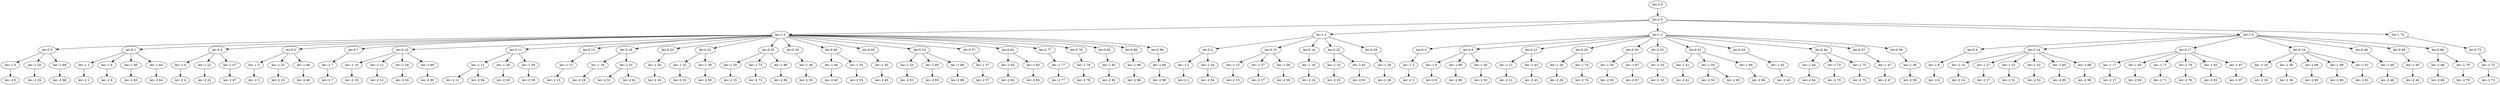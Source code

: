 digraph {
"lev:3 0"->"lev:2 0"
"lev:2 0"->"lev:1 0"
"lev:2 0"->"lev:1 2"
"lev:2 0"->"lev:1 3"
"lev:2 0"->"lev:1 6"
"lev:2 0"->"lev:1 72"
"lev:1 0"->"lev:0 0"
"lev:1 0"->"lev:0 1"
"lev:1 0"->"lev:0 4"
"lev:1 0"->"lev:0 5"
"lev:1 0"->"lev:0 7"
"lev:1 0"->"lev:0 10"
"lev:1 0"->"lev:0 11"
"lev:1 0"->"lev:0 13"
"lev:1 0"->"lev:0 18"
"lev:1 0"->"lev:0 20"
"lev:1 0"->"lev:0 32"
"lev:1 0"->"lev:0 35"
"lev:1 0"->"lev:0 36"
"lev:1 0"->"lev:0 40"
"lev:1 0"->"lev:0 45"
"lev:1 0"->"lev:0 53"
"lev:1 0"->"lev:0 57"
"lev:1 0"->"lev:0 62"
"lev:1 0"->"lev:0 77"
"lev:1 0"->"lev:0 78"
"lev:1 0"->"lev:0 82"
"lev:1 0"->"lev:0 96"
"lev:1 0"->"lev:0 99"
"lev:1 2"->"lev:0 2"
"lev:1 2"->"lev:0 15"
"lev:1 2"->"lev:0 16"
"lev:1 2"->"lev:0 25"
"lev:1 2"->"lev:0 28"
"lev:1 3"->"lev:0 3"
"lev:1 3"->"lev:0 8"
"lev:1 3"->"lev:0 21"
"lev:1 3"->"lev:0 26"
"lev:1 3"->"lev:0 30"
"lev:1 3"->"lev:0 33"
"lev:1 3"->"lev:0 41"
"lev:1 3"->"lev:0 42"
"lev:1 3"->"lev:0 44"
"lev:1 3"->"lev:0 47"
"lev:1 3"->"lev:0 58"
"lev:1 6"->"lev:0 6"
"lev:1 6"->"lev:0 14"
"lev:1 6"->"lev:0 17"
"lev:1 6"->"lev:0 19"
"lev:1 6"->"lev:0 48"
"lev:1 6"->"lev:0 49"
"lev:1 6"->"lev:0 66"
"lev:1 72"->"lev:0 72"
"lev:0 0"->"lev:-1 0"
"lev:0 0"->"lev:-1 24"
"lev:0 0"->"lev:-1 68"
"lev:0 1"->"lev:-1 1"
"lev:0 1"->"lev:-1 9"
"lev:0 1"->"lev:-1 60"
"lev:0 1"->"lev:-1 64"
"lev:0 4"->"lev:-1 4"
"lev:0 4"->"lev:-1 22"
"lev:0 4"->"lev:-1 67"
"lev:0 5"->"lev:-1 5"
"lev:0 5"->"lev:-1 23"
"lev:0 5"->"lev:-1 46"
"lev:0 7"->"lev:-1 7"
"lev:0 10"->"lev:-1 10"
"lev:0 10"->"lev:-1 12"
"lev:0 10"->"lev:-1 34"
"lev:0 10"->"lev:-1 90"
"lev:0 11"->"lev:-1 11"
"lev:0 11"->"lev:-1 29"
"lev:0 11"->"lev:-1 59"
"lev:0 13"->"lev:-1 13"
"lev:0 18"->"lev:-1 18"
"lev:0 18"->"lev:-1 51"
"lev:0 20"->"lev:-1 20"
"lev:0 32"->"lev:-1 32"
"lev:0 32"->"lev:-1 39"
"lev:0 35"->"lev:-1 35"
"lev:0 35"->"lev:-1 73"
"lev:0 35"->"lev:-1 86"
"lev:0 36"->"lev:-1 36"
"lev:0 40"->"lev:-1 40"
"lev:0 40"->"lev:-1 55"
"lev:0 45"->"lev:-1 45"
"lev:0 53"->"lev:-1 53"
"lev:0 53"->"lev:-1 85"
"lev:0 53"->"lev:-1 88"
"lev:0 57"->"lev:-1 57"
"lev:0 62"->"lev:-1 62"
"lev:0 62"->"lev:-1 83"
"lev:0 77"->"lev:-1 77"
"lev:0 78"->"lev:-1 78"
"lev:0 82"->"lev:-1 82"
"lev:0 96"->"lev:-1 96"
"lev:0 99"->"lev:-1 99"
"lev:0 2"->"lev:-1 2"
"lev:0 2"->"lev:-1 54"
"lev:0 15"->"lev:-1 15"
"lev:0 15"->"lev:-1 37"
"lev:0 15"->"lev:-1 56"
"lev:0 16"->"lev:-1 16"
"lev:0 25"->"lev:-1 25"
"lev:0 25"->"lev:-1 81"
"lev:0 28"->"lev:-1 28"
"lev:0 3"->"lev:-1 3"
"lev:0 8"->"lev:-1 8"
"lev:0 8"->"lev:-1 80"
"lev:0 8"->"lev:-1 92"
"lev:0 21"->"lev:-1 21"
"lev:0 21"->"lev:-1 43"
"lev:0 26"->"lev:-1 26"
"lev:0 26"->"lev:-1 74"
"lev:0 30"->"lev:-1 30"
"lev:0 30"->"lev:-1 87"
"lev:0 33"->"lev:-1 33"
"lev:0 41"->"lev:-1 41"
"lev:0 41"->"lev:-1 50"
"lev:0 41"->"lev:-1 84"
"lev:0 42"->"lev:-1 42"
"lev:0 44"->"lev:-1 44"
"lev:0 44"->"lev:-1 70"
"lev:0 44"->"lev:-1 75"
"lev:0 47"->"lev:-1 47"
"lev:0 58"->"lev:-1 58"
"lev:0 6"->"lev:-1 6"
"lev:0 14"->"lev:-1 14"
"lev:0 14"->"lev:-1 27"
"lev:0 14"->"lev:-1 31"
"lev:0 14"->"lev:-1 52"
"lev:0 14"->"lev:-1 95"
"lev:0 14"->"lev:-1 98"
"lev:0 17"->"lev:-1 17"
"lev:0 17"->"lev:-1 65"
"lev:0 17"->"lev:-1 71"
"lev:0 17"->"lev:-1 76"
"lev:0 17"->"lev:-1 93"
"lev:0 17"->"lev:-1 97"
"lev:0 19"->"lev:-1 19"
"lev:0 19"->"lev:-1 38"
"lev:0 19"->"lev:-1 69"
"lev:0 19"->"lev:-1 89"
"lev:0 19"->"lev:-1 91"
"lev:0 48"->"lev:-1 48"
"lev:0 49"->"lev:-1 49"
"lev:0 66"->"lev:-1 66"
"lev:0 66"->"lev:-1 79"
"lev:0 72"->"lev:-1 72"
"lev:-1 0"->"lev:-2 0"
"lev:-1 24"->"lev:-2 24"
"lev:-1 68"->"lev:-2 68"
"lev:-1 1"->"lev:-2 1"
"lev:-1 9"->"lev:-2 9"
"lev:-1 60"->"lev:-2 60"
"lev:-1 64"->"lev:-2 64"
"lev:-1 4"->"lev:-2 4"
"lev:-1 22"->"lev:-2 22"
"lev:-1 67"->"lev:-2 67"
"lev:-1 5"->"lev:-2 5"
"lev:-1 23"->"lev:-2 23"
"lev:-1 46"->"lev:-2 46"
"lev:-1 7"->"lev:-2 7"
"lev:-1 10"->"lev:-2 10"
"lev:-1 12"->"lev:-2 12"
"lev:-1 34"->"lev:-2 34"
"lev:-1 90"->"lev:-2 90"
"lev:-1 11"->"lev:-2 11"
"lev:-1 11"->"lev:-2 94"
"lev:-1 29"->"lev:-2 29"
"lev:-1 59"->"lev:-2 59"
"lev:-1 13"->"lev:-2 13"
"lev:-1 18"->"lev:-2 18"
"lev:-1 51"->"lev:-2 51"
"lev:-1 51"->"lev:-2 61"
"lev:-1 20"->"lev:-2 20"
"lev:-1 32"->"lev:-2 32"
"lev:-1 39"->"lev:-2 39"
"lev:-1 35"->"lev:-2 35"
"lev:-1 73"->"lev:-2 73"
"lev:-1 86"->"lev:-2 86"
"lev:-1 36"->"lev:-2 36"
"lev:-1 40"->"lev:-2 40"
"lev:-1 55"->"lev:-2 55"
"lev:-1 45"->"lev:-2 45"
"lev:-1 53"->"lev:-2 53"
"lev:-1 85"->"lev:-2 85"
"lev:-1 88"->"lev:-2 88"
"lev:-1 57"->"lev:-2 57"
"lev:-1 62"->"lev:-2 62"
"lev:-1 83"->"lev:-2 83"
"lev:-1 77"->"lev:-2 77"
"lev:-1 78"->"lev:-2 78"
"lev:-1 82"->"lev:-2 82"
"lev:-1 96"->"lev:-2 96"
"lev:-1 99"->"lev:-2 99"
"lev:-1 2"->"lev:-2 2"
"lev:-1 54"->"lev:-2 54"
"lev:-1 15"->"lev:-2 15"
"lev:-1 37"->"lev:-2 37"
"lev:-1 56"->"lev:-2 56"
"lev:-1 16"->"lev:-2 16"
"lev:-1 25"->"lev:-2 25"
"lev:-1 81"->"lev:-2 81"
"lev:-1 28"->"lev:-2 28"
"lev:-1 3"->"lev:-2 3"
"lev:-1 8"->"lev:-2 8"
"lev:-1 80"->"lev:-2 80"
"lev:-1 92"->"lev:-2 92"
"lev:-1 21"->"lev:-2 21"
"lev:-1 43"->"lev:-2 43"
"lev:-1 26"->"lev:-2 26"
"lev:-1 74"->"lev:-2 74"
"lev:-1 30"->"lev:-2 30"
"lev:-1 87"->"lev:-2 87"
"lev:-1 33"->"lev:-2 33"
"lev:-1 41"->"lev:-2 41"
"lev:-1 50"->"lev:-2 50"
"lev:-1 50"->"lev:-2 63"
"lev:-1 84"->"lev:-2 84"
"lev:-1 42"->"lev:-2 42"
"lev:-1 44"->"lev:-2 44"
"lev:-1 70"->"lev:-2 70"
"lev:-1 75"->"lev:-2 75"
"lev:-1 47"->"lev:-2 47"
"lev:-1 58"->"lev:-2 58"
"lev:-1 6"->"lev:-2 6"
"lev:-1 14"->"lev:-2 14"
"lev:-1 27"->"lev:-2 27"
"lev:-1 31"->"lev:-2 31"
"lev:-1 52"->"lev:-2 52"
"lev:-1 95"->"lev:-2 95"
"lev:-1 98"->"lev:-2 98"
"lev:-1 17"->"lev:-2 17"
"lev:-1 65"->"lev:-2 65"
"lev:-1 71"->"lev:-2 71"
"lev:-1 76"->"lev:-2 76"
"lev:-1 93"->"lev:-2 93"
"lev:-1 97"->"lev:-2 97"
"lev:-1 19"->"lev:-2 19"
"lev:-1 38"->"lev:-2 38"
"lev:-1 69"->"lev:-2 69"
"lev:-1 89"->"lev:-2 89"
"lev:-1 91"->"lev:-2 91"
"lev:-1 48"->"lev:-2 48"
"lev:-1 49"->"lev:-2 49"
"lev:-1 66"->"lev:-2 66"
"lev:-1 79"->"lev:-2 79"
"lev:-1 72"->"lev:-2 72"
}